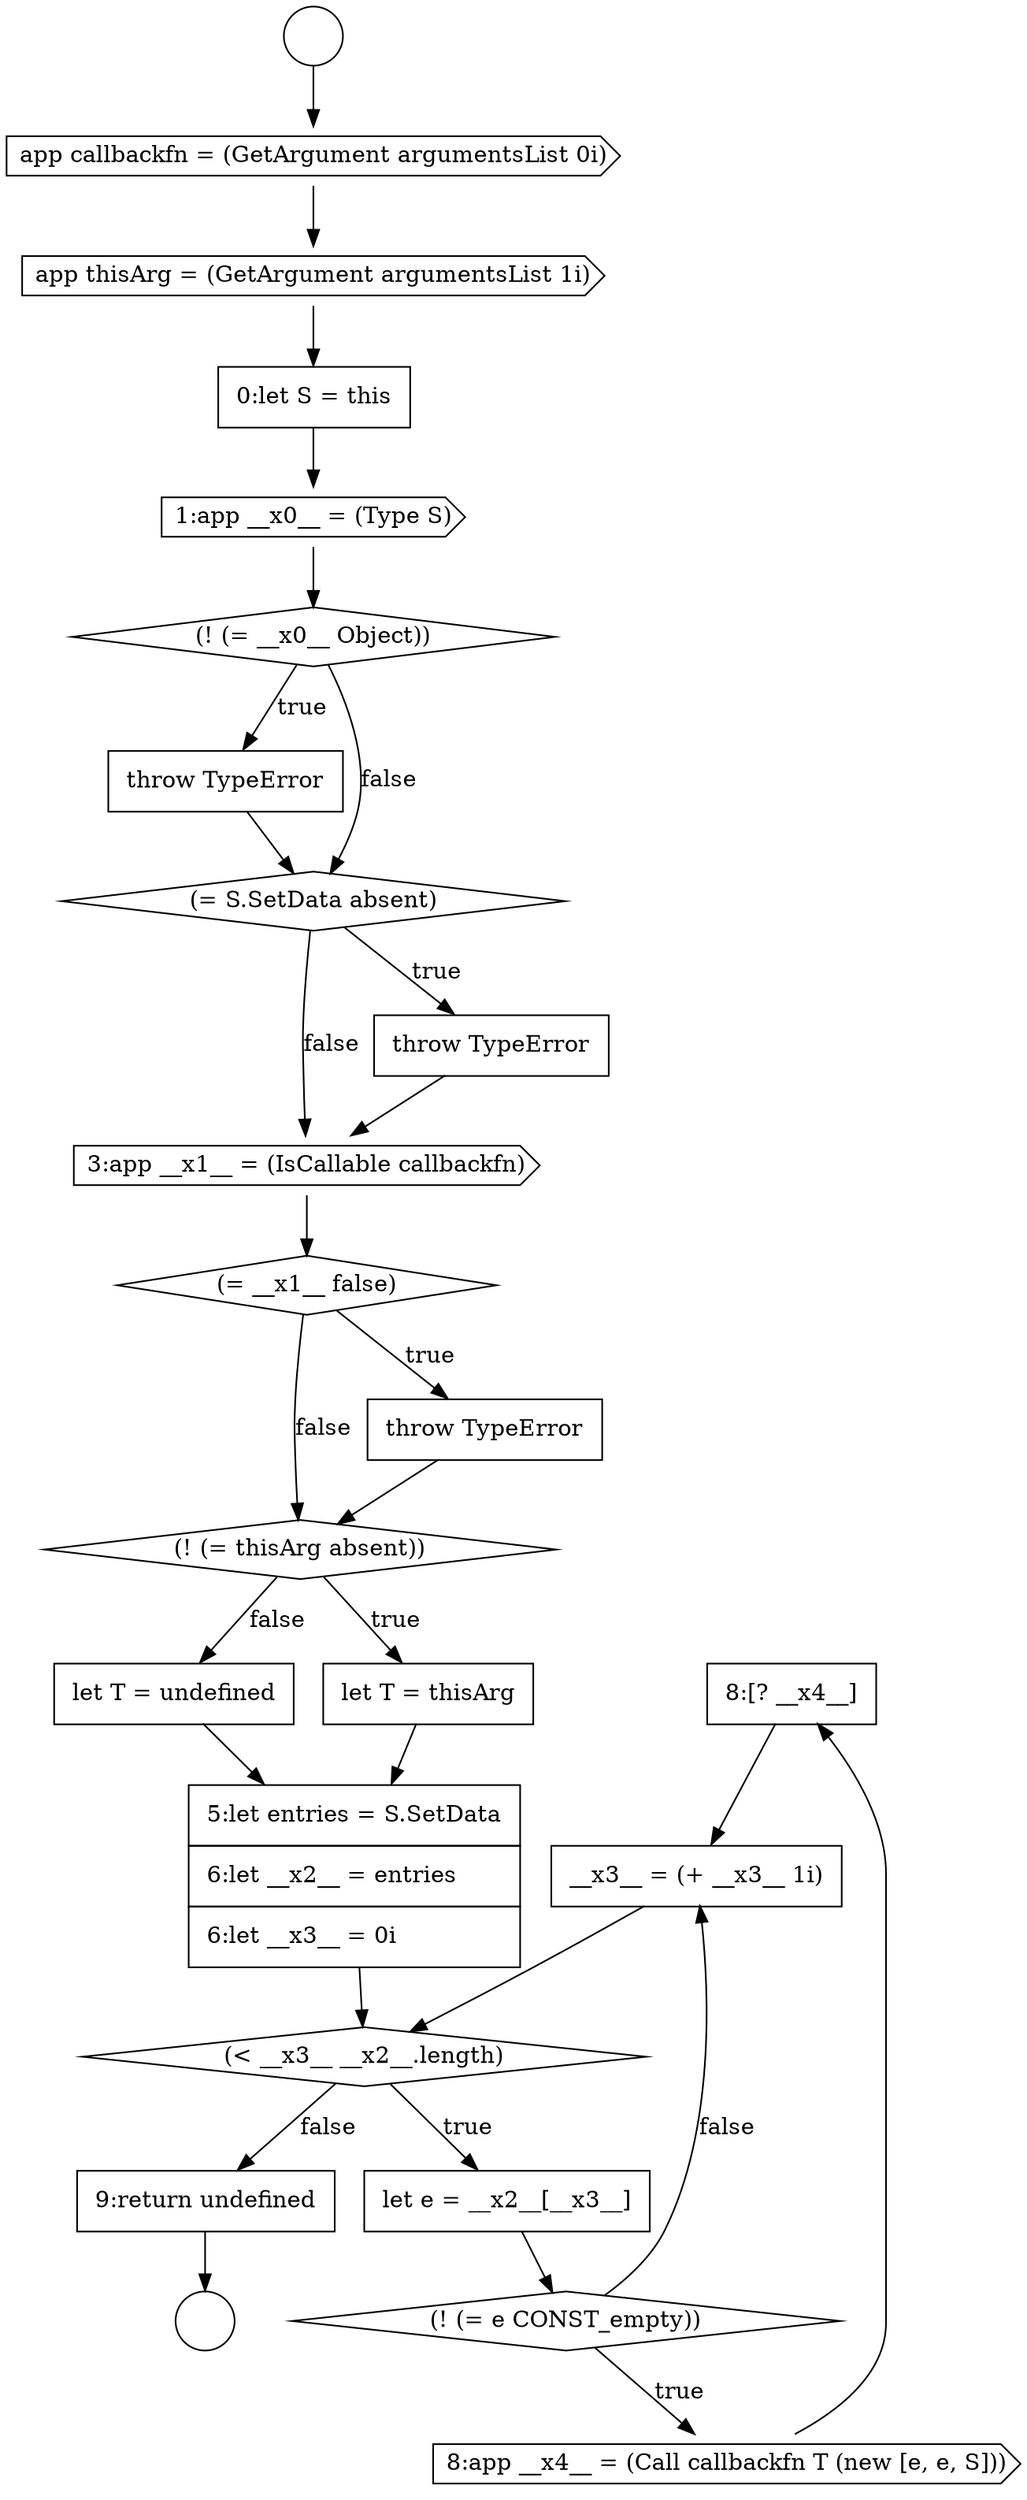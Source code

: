 digraph {
  node15806 [shape=none, margin=0, label=<<font color="black">
    <table border="0" cellborder="1" cellspacing="0" cellpadding="10">
      <tr><td align="left">8:[? __x4__]</td></tr>
    </table>
  </font>> color="black" fillcolor="white" style=filled]
  node15795 [shape=cds, label=<<font color="black">3:app __x1__ = (IsCallable callbackfn)</font>> color="black" fillcolor="white" style=filled]
  node15787 [shape=cds, label=<<font color="black">app callbackfn = (GetArgument argumentsList 0i)</font>> color="black" fillcolor="white" style=filled]
  node15802 [shape=diamond, label=<<font color="black">(&lt; __x3__ __x2__.length)</font>> color="black" fillcolor="white" style=filled]
  node15799 [shape=none, margin=0, label=<<font color="black">
    <table border="0" cellborder="1" cellspacing="0" cellpadding="10">
      <tr><td align="left">let T = thisArg</td></tr>
    </table>
  </font>> color="black" fillcolor="white" style=filled]
  node15794 [shape=none, margin=0, label=<<font color="black">
    <table border="0" cellborder="1" cellspacing="0" cellpadding="10">
      <tr><td align="left">throw TypeError</td></tr>
    </table>
  </font>> color="black" fillcolor="white" style=filled]
  node15792 [shape=none, margin=0, label=<<font color="black">
    <table border="0" cellborder="1" cellspacing="0" cellpadding="10">
      <tr><td align="left">throw TypeError</td></tr>
    </table>
  </font>> color="black" fillcolor="white" style=filled]
  node15788 [shape=cds, label=<<font color="black">app thisArg = (GetArgument argumentsList 1i)</font>> color="black" fillcolor="white" style=filled]
  node15789 [shape=none, margin=0, label=<<font color="black">
    <table border="0" cellborder="1" cellspacing="0" cellpadding="10">
      <tr><td align="left">0:let S = this</td></tr>
    </table>
  </font>> color="black" fillcolor="white" style=filled]
  node15785 [shape=circle label=" " color="black" fillcolor="white" style=filled]
  node15790 [shape=cds, label=<<font color="black">1:app __x0__ = (Type S)</font>> color="black" fillcolor="white" style=filled]
  node15807 [shape=none, margin=0, label=<<font color="black">
    <table border="0" cellborder="1" cellspacing="0" cellpadding="10">
      <tr><td align="left">__x3__ = (+ __x3__ 1i)</td></tr>
    </table>
  </font>> color="black" fillcolor="white" style=filled]
  node15786 [shape=circle label=" " color="black" fillcolor="white" style=filled]
  node15808 [shape=none, margin=0, label=<<font color="black">
    <table border="0" cellborder="1" cellspacing="0" cellpadding="10">
      <tr><td align="left">9:return undefined</td></tr>
    </table>
  </font>> color="black" fillcolor="white" style=filled]
  node15791 [shape=diamond, label=<<font color="black">(! (= __x0__ Object))</font>> color="black" fillcolor="white" style=filled]
  node15798 [shape=diamond, label=<<font color="black">(! (= thisArg absent))</font>> color="black" fillcolor="white" style=filled]
  node15793 [shape=diamond, label=<<font color="black">(= S.SetData absent)</font>> color="black" fillcolor="white" style=filled]
  node15803 [shape=none, margin=0, label=<<font color="black">
    <table border="0" cellborder="1" cellspacing="0" cellpadding="10">
      <tr><td align="left">let e = __x2__[__x3__]</td></tr>
    </table>
  </font>> color="black" fillcolor="white" style=filled]
  node15804 [shape=diamond, label=<<font color="black">(! (= e CONST_empty))</font>> color="black" fillcolor="white" style=filled]
  node15797 [shape=none, margin=0, label=<<font color="black">
    <table border="0" cellborder="1" cellspacing="0" cellpadding="10">
      <tr><td align="left">throw TypeError</td></tr>
    </table>
  </font>> color="black" fillcolor="white" style=filled]
  node15805 [shape=cds, label=<<font color="black">8:app __x4__ = (Call callbackfn T (new [e, e, S]))</font>> color="black" fillcolor="white" style=filled]
  node15796 [shape=diamond, label=<<font color="black">(= __x1__ false)</font>> color="black" fillcolor="white" style=filled]
  node15801 [shape=none, margin=0, label=<<font color="black">
    <table border="0" cellborder="1" cellspacing="0" cellpadding="10">
      <tr><td align="left">5:let entries = S.SetData</td></tr>
      <tr><td align="left">6:let __x2__ = entries</td></tr>
      <tr><td align="left">6:let __x3__ = 0i</td></tr>
    </table>
  </font>> color="black" fillcolor="white" style=filled]
  node15800 [shape=none, margin=0, label=<<font color="black">
    <table border="0" cellborder="1" cellspacing="0" cellpadding="10">
      <tr><td align="left">let T = undefined</td></tr>
    </table>
  </font>> color="black" fillcolor="white" style=filled]
  node15800 -> node15801 [ color="black"]
  node15806 -> node15807 [ color="black"]
  node15788 -> node15789 [ color="black"]
  node15793 -> node15794 [label=<<font color="black">true</font>> color="black"]
  node15793 -> node15795 [label=<<font color="black">false</font>> color="black"]
  node15794 -> node15795 [ color="black"]
  node15803 -> node15804 [ color="black"]
  node15798 -> node15799 [label=<<font color="black">true</font>> color="black"]
  node15798 -> node15800 [label=<<font color="black">false</font>> color="black"]
  node15795 -> node15796 [ color="black"]
  node15789 -> node15790 [ color="black"]
  node15796 -> node15797 [label=<<font color="black">true</font>> color="black"]
  node15796 -> node15798 [label=<<font color="black">false</font>> color="black"]
  node15808 -> node15786 [ color="black"]
  node15792 -> node15793 [ color="black"]
  node15791 -> node15792 [label=<<font color="black">true</font>> color="black"]
  node15791 -> node15793 [label=<<font color="black">false</font>> color="black"]
  node15797 -> node15798 [ color="black"]
  node15787 -> node15788 [ color="black"]
  node15807 -> node15802 [ color="black"]
  node15804 -> node15805 [label=<<font color="black">true</font>> color="black"]
  node15804 -> node15807 [label=<<font color="black">false</font>> color="black"]
  node15790 -> node15791 [ color="black"]
  node15799 -> node15801 [ color="black"]
  node15802 -> node15803 [label=<<font color="black">true</font>> color="black"]
  node15802 -> node15808 [label=<<font color="black">false</font>> color="black"]
  node15801 -> node15802 [ color="black"]
  node15785 -> node15787 [ color="black"]
  node15805 -> node15806 [ color="black"]
}
